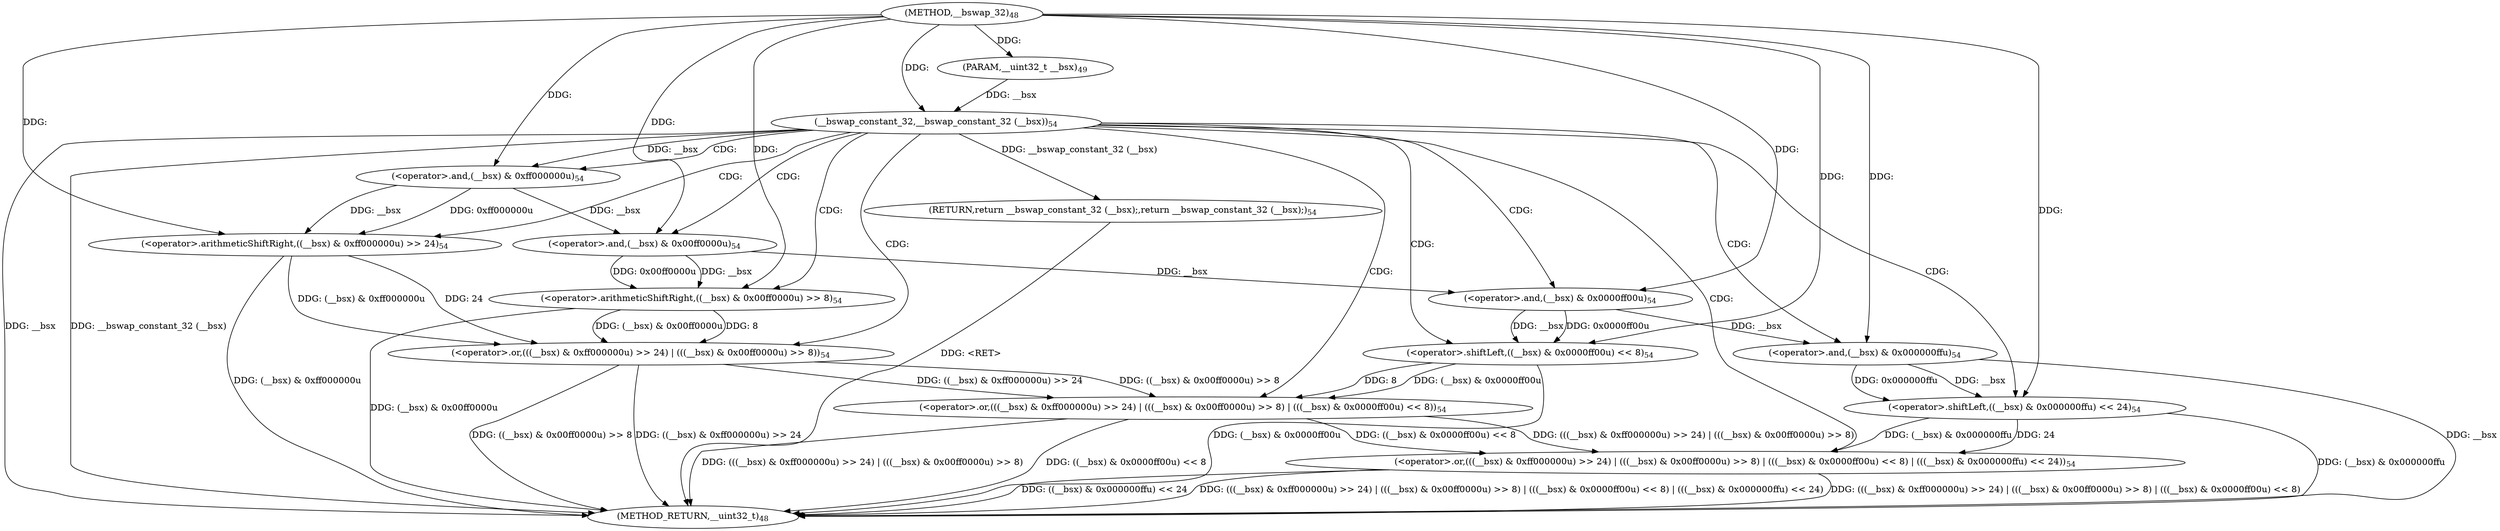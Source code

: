 digraph "__bswap_32" {  
"21689" [label = <(METHOD,__bswap_32)<SUB>48</SUB>> ]
"21719" [label = <(METHOD_RETURN,__uint32_t)<SUB>48</SUB>> ]
"21690" [label = <(PARAM,__uint32_t __bsx)<SUB>49</SUB>> ]
"21692" [label = <(RETURN,return __bswap_constant_32 (__bsx);,return __bswap_constant_32 (__bsx);)<SUB>54</SUB>> ]
"21693" [label = <(__bswap_constant_32,__bswap_constant_32 (__bsx))<SUB>54</SUB>> ]
"21696" [label = <(&lt;operator&gt;.or,(((__bsx) &amp; 0xff000000u) &gt;&gt; 24) | (((__bsx) &amp; 0x00ff0000u) &gt;&gt; 8) | (((__bsx) &amp; 0x0000ff00u) &lt;&lt; 8) | (((__bsx) &amp; 0x000000ffu) &lt;&lt; 24))<SUB>54</SUB>> ]
"21697" [label = <(&lt;operator&gt;.or,(((__bsx) &amp; 0xff000000u) &gt;&gt; 24) | (((__bsx) &amp; 0x00ff0000u) &gt;&gt; 8) | (((__bsx) &amp; 0x0000ff00u) &lt;&lt; 8))<SUB>54</SUB>> ]
"21714" [label = <(&lt;operator&gt;.shiftLeft,((__bsx) &amp; 0x000000ffu) &lt;&lt; 24)<SUB>54</SUB>> ]
"21698" [label = <(&lt;operator&gt;.or,(((__bsx) &amp; 0xff000000u) &gt;&gt; 24) | (((__bsx) &amp; 0x00ff0000u) &gt;&gt; 8))<SUB>54</SUB>> ]
"21709" [label = <(&lt;operator&gt;.shiftLeft,((__bsx) &amp; 0x0000ff00u) &lt;&lt; 8)<SUB>54</SUB>> ]
"21715" [label = <(&lt;operator&gt;.and,(__bsx) &amp; 0x000000ffu)<SUB>54</SUB>> ]
"21699" [label = <(&lt;operator&gt;.arithmeticShiftRight,((__bsx) &amp; 0xff000000u) &gt;&gt; 24)<SUB>54</SUB>> ]
"21704" [label = <(&lt;operator&gt;.arithmeticShiftRight,((__bsx) &amp; 0x00ff0000u) &gt;&gt; 8)<SUB>54</SUB>> ]
"21710" [label = <(&lt;operator&gt;.and,(__bsx) &amp; 0x0000ff00u)<SUB>54</SUB>> ]
"21700" [label = <(&lt;operator&gt;.and,(__bsx) &amp; 0xff000000u)<SUB>54</SUB>> ]
"21705" [label = <(&lt;operator&gt;.and,(__bsx) &amp; 0x00ff0000u)<SUB>54</SUB>> ]
  "21692" -> "21719"  [ label = "DDG: &lt;RET&gt;"] 
  "21693" -> "21719"  [ label = "DDG: __bsx"] 
  "21693" -> "21719"  [ label = "DDG: __bswap_constant_32 (__bsx)"] 
  "21699" -> "21719"  [ label = "DDG: (__bsx) &amp; 0xff000000u"] 
  "21698" -> "21719"  [ label = "DDG: ((__bsx) &amp; 0xff000000u) &gt;&gt; 24"] 
  "21704" -> "21719"  [ label = "DDG: (__bsx) &amp; 0x00ff0000u"] 
  "21698" -> "21719"  [ label = "DDG: ((__bsx) &amp; 0x00ff0000u) &gt;&gt; 8"] 
  "21697" -> "21719"  [ label = "DDG: (((__bsx) &amp; 0xff000000u) &gt;&gt; 24) | (((__bsx) &amp; 0x00ff0000u) &gt;&gt; 8)"] 
  "21709" -> "21719"  [ label = "DDG: (__bsx) &amp; 0x0000ff00u"] 
  "21697" -> "21719"  [ label = "DDG: ((__bsx) &amp; 0x0000ff00u) &lt;&lt; 8"] 
  "21696" -> "21719"  [ label = "DDG: (((__bsx) &amp; 0xff000000u) &gt;&gt; 24) | (((__bsx) &amp; 0x00ff0000u) &gt;&gt; 8) | (((__bsx) &amp; 0x0000ff00u) &lt;&lt; 8)"] 
  "21715" -> "21719"  [ label = "DDG: __bsx"] 
  "21714" -> "21719"  [ label = "DDG: (__bsx) &amp; 0x000000ffu"] 
  "21696" -> "21719"  [ label = "DDG: ((__bsx) &amp; 0x000000ffu) &lt;&lt; 24"] 
  "21696" -> "21719"  [ label = "DDG: (((__bsx) &amp; 0xff000000u) &gt;&gt; 24) | (((__bsx) &amp; 0x00ff0000u) &gt;&gt; 8) | (((__bsx) &amp; 0x0000ff00u) &lt;&lt; 8) | (((__bsx) &amp; 0x000000ffu) &lt;&lt; 24)"] 
  "21689" -> "21690"  [ label = "DDG: "] 
  "21693" -> "21692"  [ label = "DDG: __bswap_constant_32 (__bsx)"] 
  "21690" -> "21693"  [ label = "DDG: __bsx"] 
  "21689" -> "21693"  [ label = "DDG: "] 
  "21697" -> "21696"  [ label = "DDG: (((__bsx) &amp; 0xff000000u) &gt;&gt; 24) | (((__bsx) &amp; 0x00ff0000u) &gt;&gt; 8)"] 
  "21697" -> "21696"  [ label = "DDG: ((__bsx) &amp; 0x0000ff00u) &lt;&lt; 8"] 
  "21714" -> "21696"  [ label = "DDG: (__bsx) &amp; 0x000000ffu"] 
  "21714" -> "21696"  [ label = "DDG: 24"] 
  "21698" -> "21697"  [ label = "DDG: ((__bsx) &amp; 0xff000000u) &gt;&gt; 24"] 
  "21698" -> "21697"  [ label = "DDG: ((__bsx) &amp; 0x00ff0000u) &gt;&gt; 8"] 
  "21709" -> "21697"  [ label = "DDG: (__bsx) &amp; 0x0000ff00u"] 
  "21709" -> "21697"  [ label = "DDG: 8"] 
  "21715" -> "21714"  [ label = "DDG: __bsx"] 
  "21715" -> "21714"  [ label = "DDG: 0x000000ffu"] 
  "21689" -> "21714"  [ label = "DDG: "] 
  "21699" -> "21698"  [ label = "DDG: (__bsx) &amp; 0xff000000u"] 
  "21699" -> "21698"  [ label = "DDG: 24"] 
  "21704" -> "21698"  [ label = "DDG: (__bsx) &amp; 0x00ff0000u"] 
  "21704" -> "21698"  [ label = "DDG: 8"] 
  "21710" -> "21709"  [ label = "DDG: __bsx"] 
  "21710" -> "21709"  [ label = "DDG: 0x0000ff00u"] 
  "21689" -> "21709"  [ label = "DDG: "] 
  "21710" -> "21715"  [ label = "DDG: __bsx"] 
  "21689" -> "21715"  [ label = "DDG: "] 
  "21700" -> "21699"  [ label = "DDG: __bsx"] 
  "21700" -> "21699"  [ label = "DDG: 0xff000000u"] 
  "21689" -> "21699"  [ label = "DDG: "] 
  "21705" -> "21704"  [ label = "DDG: __bsx"] 
  "21705" -> "21704"  [ label = "DDG: 0x00ff0000u"] 
  "21689" -> "21704"  [ label = "DDG: "] 
  "21705" -> "21710"  [ label = "DDG: __bsx"] 
  "21689" -> "21710"  [ label = "DDG: "] 
  "21693" -> "21700"  [ label = "DDG: __bsx"] 
  "21689" -> "21700"  [ label = "DDG: "] 
  "21700" -> "21705"  [ label = "DDG: __bsx"] 
  "21689" -> "21705"  [ label = "DDG: "] 
  "21693" -> "21714"  [ label = "CDG: "] 
  "21693" -> "21699"  [ label = "CDG: "] 
  "21693" -> "21710"  [ label = "CDG: "] 
  "21693" -> "21715"  [ label = "CDG: "] 
  "21693" -> "21697"  [ label = "CDG: "] 
  "21693" -> "21705"  [ label = "CDG: "] 
  "21693" -> "21700"  [ label = "CDG: "] 
  "21693" -> "21696"  [ label = "CDG: "] 
  "21693" -> "21709"  [ label = "CDG: "] 
  "21693" -> "21704"  [ label = "CDG: "] 
  "21693" -> "21698"  [ label = "CDG: "] 
}
